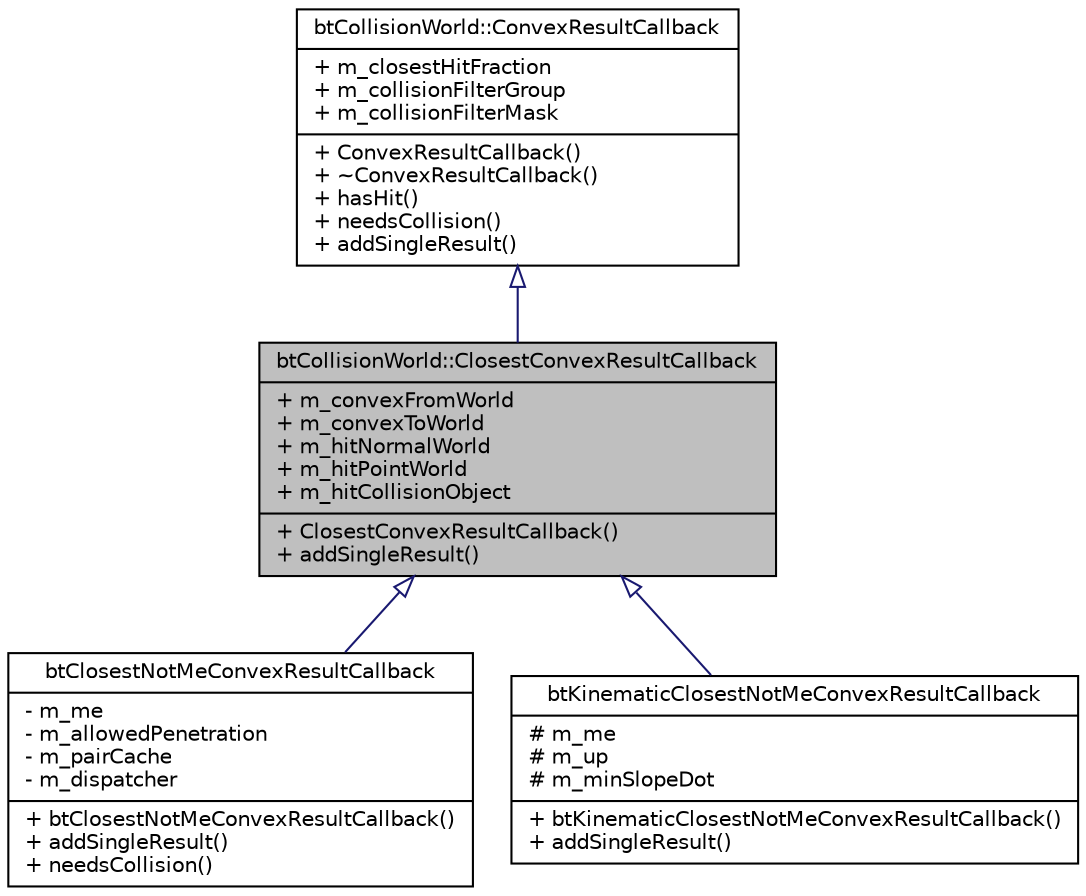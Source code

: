 digraph G
{
  edge [fontname="Helvetica",fontsize="10",labelfontname="Helvetica",labelfontsize="10"];
  node [fontname="Helvetica",fontsize="10",shape=record];
  Node1 [label="{btCollisionWorld::ClosestConvexResultCallback\n|+ m_convexFromWorld\l+ m_convexToWorld\l+ m_hitNormalWorld\l+ m_hitPointWorld\l+ m_hitCollisionObject\l|+ ClosestConvexResultCallback()\l+ addSingleResult()\l}",height=0.2,width=0.4,color="black", fillcolor="grey75", style="filled" fontcolor="black"];
  Node2 -> Node1 [dir=back,color="midnightblue",fontsize="10",style="solid",arrowtail="empty",fontname="Helvetica"];
  Node2 [label="{btCollisionWorld::ConvexResultCallback\n|+ m_closestHitFraction\l+ m_collisionFilterGroup\l+ m_collisionFilterMask\l|+ ConvexResultCallback()\l+ ~ConvexResultCallback()\l+ hasHit()\l+ needsCollision()\l+ addSingleResult()\l}",height=0.2,width=0.4,color="black", fillcolor="white", style="filled",URL="$d2/d1e/structbtCollisionWorld_1_1ConvexResultCallback.html",tooltip="RayResultCallback is used to report new raycast results."];
  Node1 -> Node3 [dir=back,color="midnightblue",fontsize="10",style="solid",arrowtail="empty",fontname="Helvetica"];
  Node3 [label="{btClosestNotMeConvexResultCallback\n|- m_me\l- m_allowedPenetration\l- m_pairCache\l- m_dispatcher\l|+ btClosestNotMeConvexResultCallback()\l+ addSingleResult()\l+ needsCollision()\l}",height=0.2,width=0.4,color="black", fillcolor="white", style="filled",URL="$d8/da1/classbtClosestNotMeConvexResultCallback.html"];
  Node1 -> Node4 [dir=back,color="midnightblue",fontsize="10",style="solid",arrowtail="empty",fontname="Helvetica"];
  Node4 [label="{btKinematicClosestNotMeConvexResultCallback\n|# m_me\l# m_up\l# m_minSlopeDot\l|+ btKinematicClosestNotMeConvexResultCallback()\l+ addSingleResult()\l}",height=0.2,width=0.4,color="black", fillcolor="white", style="filled",URL="$d6/d39/classbtKinematicClosestNotMeConvexResultCallback.html"];
}
